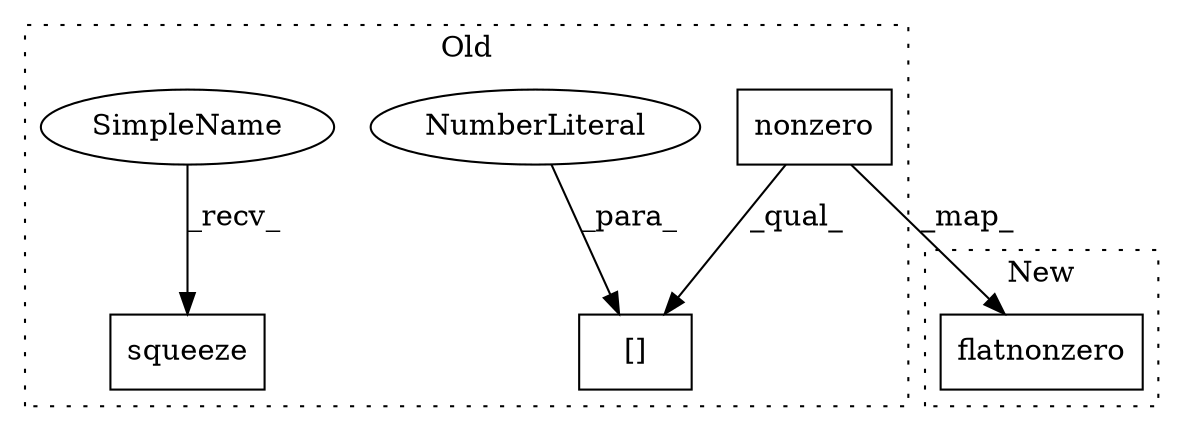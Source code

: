digraph G {
subgraph cluster0 {
1 [label="nonzero" a="32" s="2273,2289" l="8,1" shape="box"];
3 [label="[]" a="2" s="2267,2292" l="24,1" shape="box"];
4 [label="NumberLiteral" a="34" s="2291" l="1" shape="ellipse"];
5 [label="squeeze" a="32" s="2086,2166" l="8,1" shape="box"];
6 [label="SimpleName" a="42" s="2080" l="5" shape="ellipse"];
label = "Old";
style="dotted";
}
subgraph cluster1 {
2 [label="flatnonzero" a="32" s="2267,2287" l="12,1" shape="box"];
label = "New";
style="dotted";
}
1 -> 2 [label="_map_"];
1 -> 3 [label="_qual_"];
4 -> 3 [label="_para_"];
6 -> 5 [label="_recv_"];
}